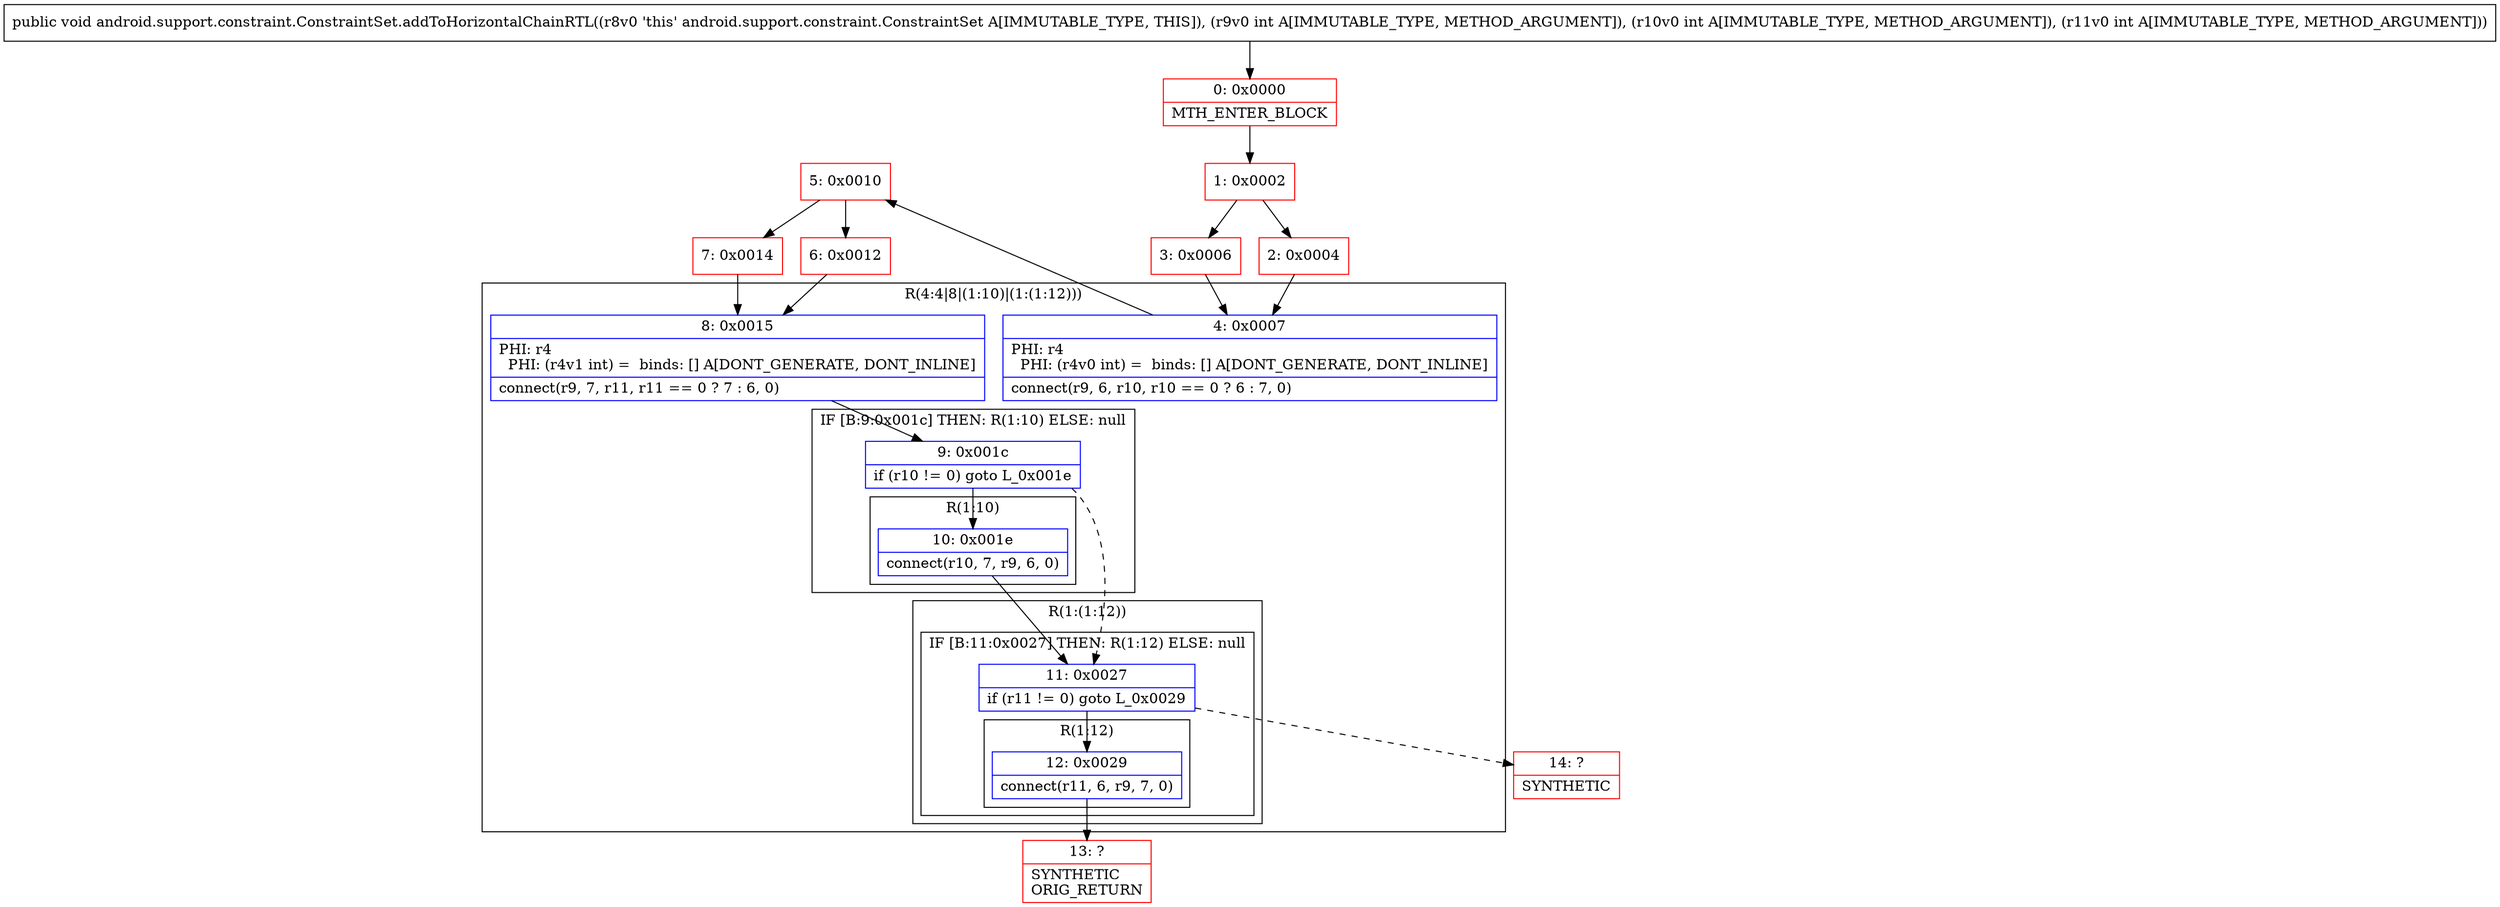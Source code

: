 digraph "CFG forandroid.support.constraint.ConstraintSet.addToHorizontalChainRTL(III)V" {
subgraph cluster_Region_1746769960 {
label = "R(4:4|8|(1:10)|(1:(1:12)))";
node [shape=record,color=blue];
Node_4 [shape=record,label="{4\:\ 0x0007|PHI: r4 \l  PHI: (r4v0 int) =  binds: [] A[DONT_GENERATE, DONT_INLINE]\l|connect(r9, 6, r10, r10 == 0 ? 6 : 7, 0)\l}"];
Node_8 [shape=record,label="{8\:\ 0x0015|PHI: r4 \l  PHI: (r4v1 int) =  binds: [] A[DONT_GENERATE, DONT_INLINE]\l|connect(r9, 7, r11, r11 == 0 ? 7 : 6, 0)\l}"];
subgraph cluster_IfRegion_1314952635 {
label = "IF [B:9:0x001c] THEN: R(1:10) ELSE: null";
node [shape=record,color=blue];
Node_9 [shape=record,label="{9\:\ 0x001c|if (r10 != 0) goto L_0x001e\l}"];
subgraph cluster_Region_1771052495 {
label = "R(1:10)";
node [shape=record,color=blue];
Node_10 [shape=record,label="{10\:\ 0x001e|connect(r10, 7, r9, 6, 0)\l}"];
}
}
subgraph cluster_Region_1918837217 {
label = "R(1:(1:12))";
node [shape=record,color=blue];
subgraph cluster_IfRegion_1988574042 {
label = "IF [B:11:0x0027] THEN: R(1:12) ELSE: null";
node [shape=record,color=blue];
Node_11 [shape=record,label="{11\:\ 0x0027|if (r11 != 0) goto L_0x0029\l}"];
subgraph cluster_Region_1006675324 {
label = "R(1:12)";
node [shape=record,color=blue];
Node_12 [shape=record,label="{12\:\ 0x0029|connect(r11, 6, r9, 7, 0)\l}"];
}
}
}
}
Node_0 [shape=record,color=red,label="{0\:\ 0x0000|MTH_ENTER_BLOCK\l}"];
Node_1 [shape=record,color=red,label="{1\:\ 0x0002}"];
Node_2 [shape=record,color=red,label="{2\:\ 0x0004}"];
Node_3 [shape=record,color=red,label="{3\:\ 0x0006}"];
Node_5 [shape=record,color=red,label="{5\:\ 0x0010}"];
Node_6 [shape=record,color=red,label="{6\:\ 0x0012}"];
Node_7 [shape=record,color=red,label="{7\:\ 0x0014}"];
Node_13 [shape=record,color=red,label="{13\:\ ?|SYNTHETIC\lORIG_RETURN\l}"];
Node_14 [shape=record,color=red,label="{14\:\ ?|SYNTHETIC\l}"];
MethodNode[shape=record,label="{public void android.support.constraint.ConstraintSet.addToHorizontalChainRTL((r8v0 'this' android.support.constraint.ConstraintSet A[IMMUTABLE_TYPE, THIS]), (r9v0 int A[IMMUTABLE_TYPE, METHOD_ARGUMENT]), (r10v0 int A[IMMUTABLE_TYPE, METHOD_ARGUMENT]), (r11v0 int A[IMMUTABLE_TYPE, METHOD_ARGUMENT])) }"];
MethodNode -> Node_0;
Node_4 -> Node_5;
Node_8 -> Node_9;
Node_9 -> Node_10;
Node_9 -> Node_11[style=dashed];
Node_10 -> Node_11;
Node_11 -> Node_12;
Node_11 -> Node_14[style=dashed];
Node_12 -> Node_13;
Node_0 -> Node_1;
Node_1 -> Node_2;
Node_1 -> Node_3;
Node_2 -> Node_4;
Node_3 -> Node_4;
Node_5 -> Node_6;
Node_5 -> Node_7;
Node_6 -> Node_8;
Node_7 -> Node_8;
}

